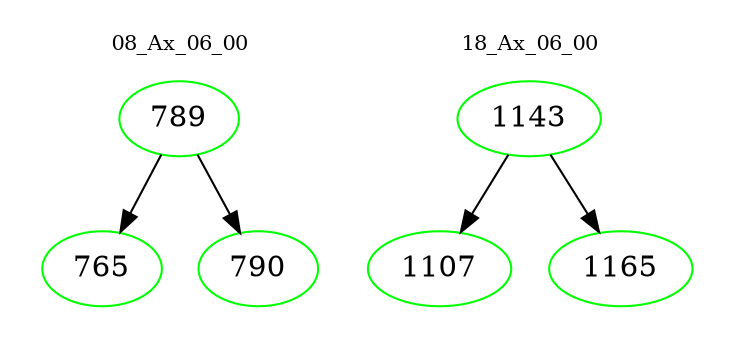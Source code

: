 digraph{
subgraph cluster_0 {
color = white
label = "08_Ax_06_00";
fontsize=10;
T0_789 [label="789", color="green"]
T0_789 -> T0_765 [color="black"]
T0_765 [label="765", color="green"]
T0_789 -> T0_790 [color="black"]
T0_790 [label="790", color="green"]
}
subgraph cluster_1 {
color = white
label = "18_Ax_06_00";
fontsize=10;
T1_1143 [label="1143", color="green"]
T1_1143 -> T1_1107 [color="black"]
T1_1107 [label="1107", color="green"]
T1_1143 -> T1_1165 [color="black"]
T1_1165 [label="1165", color="green"]
}
}
